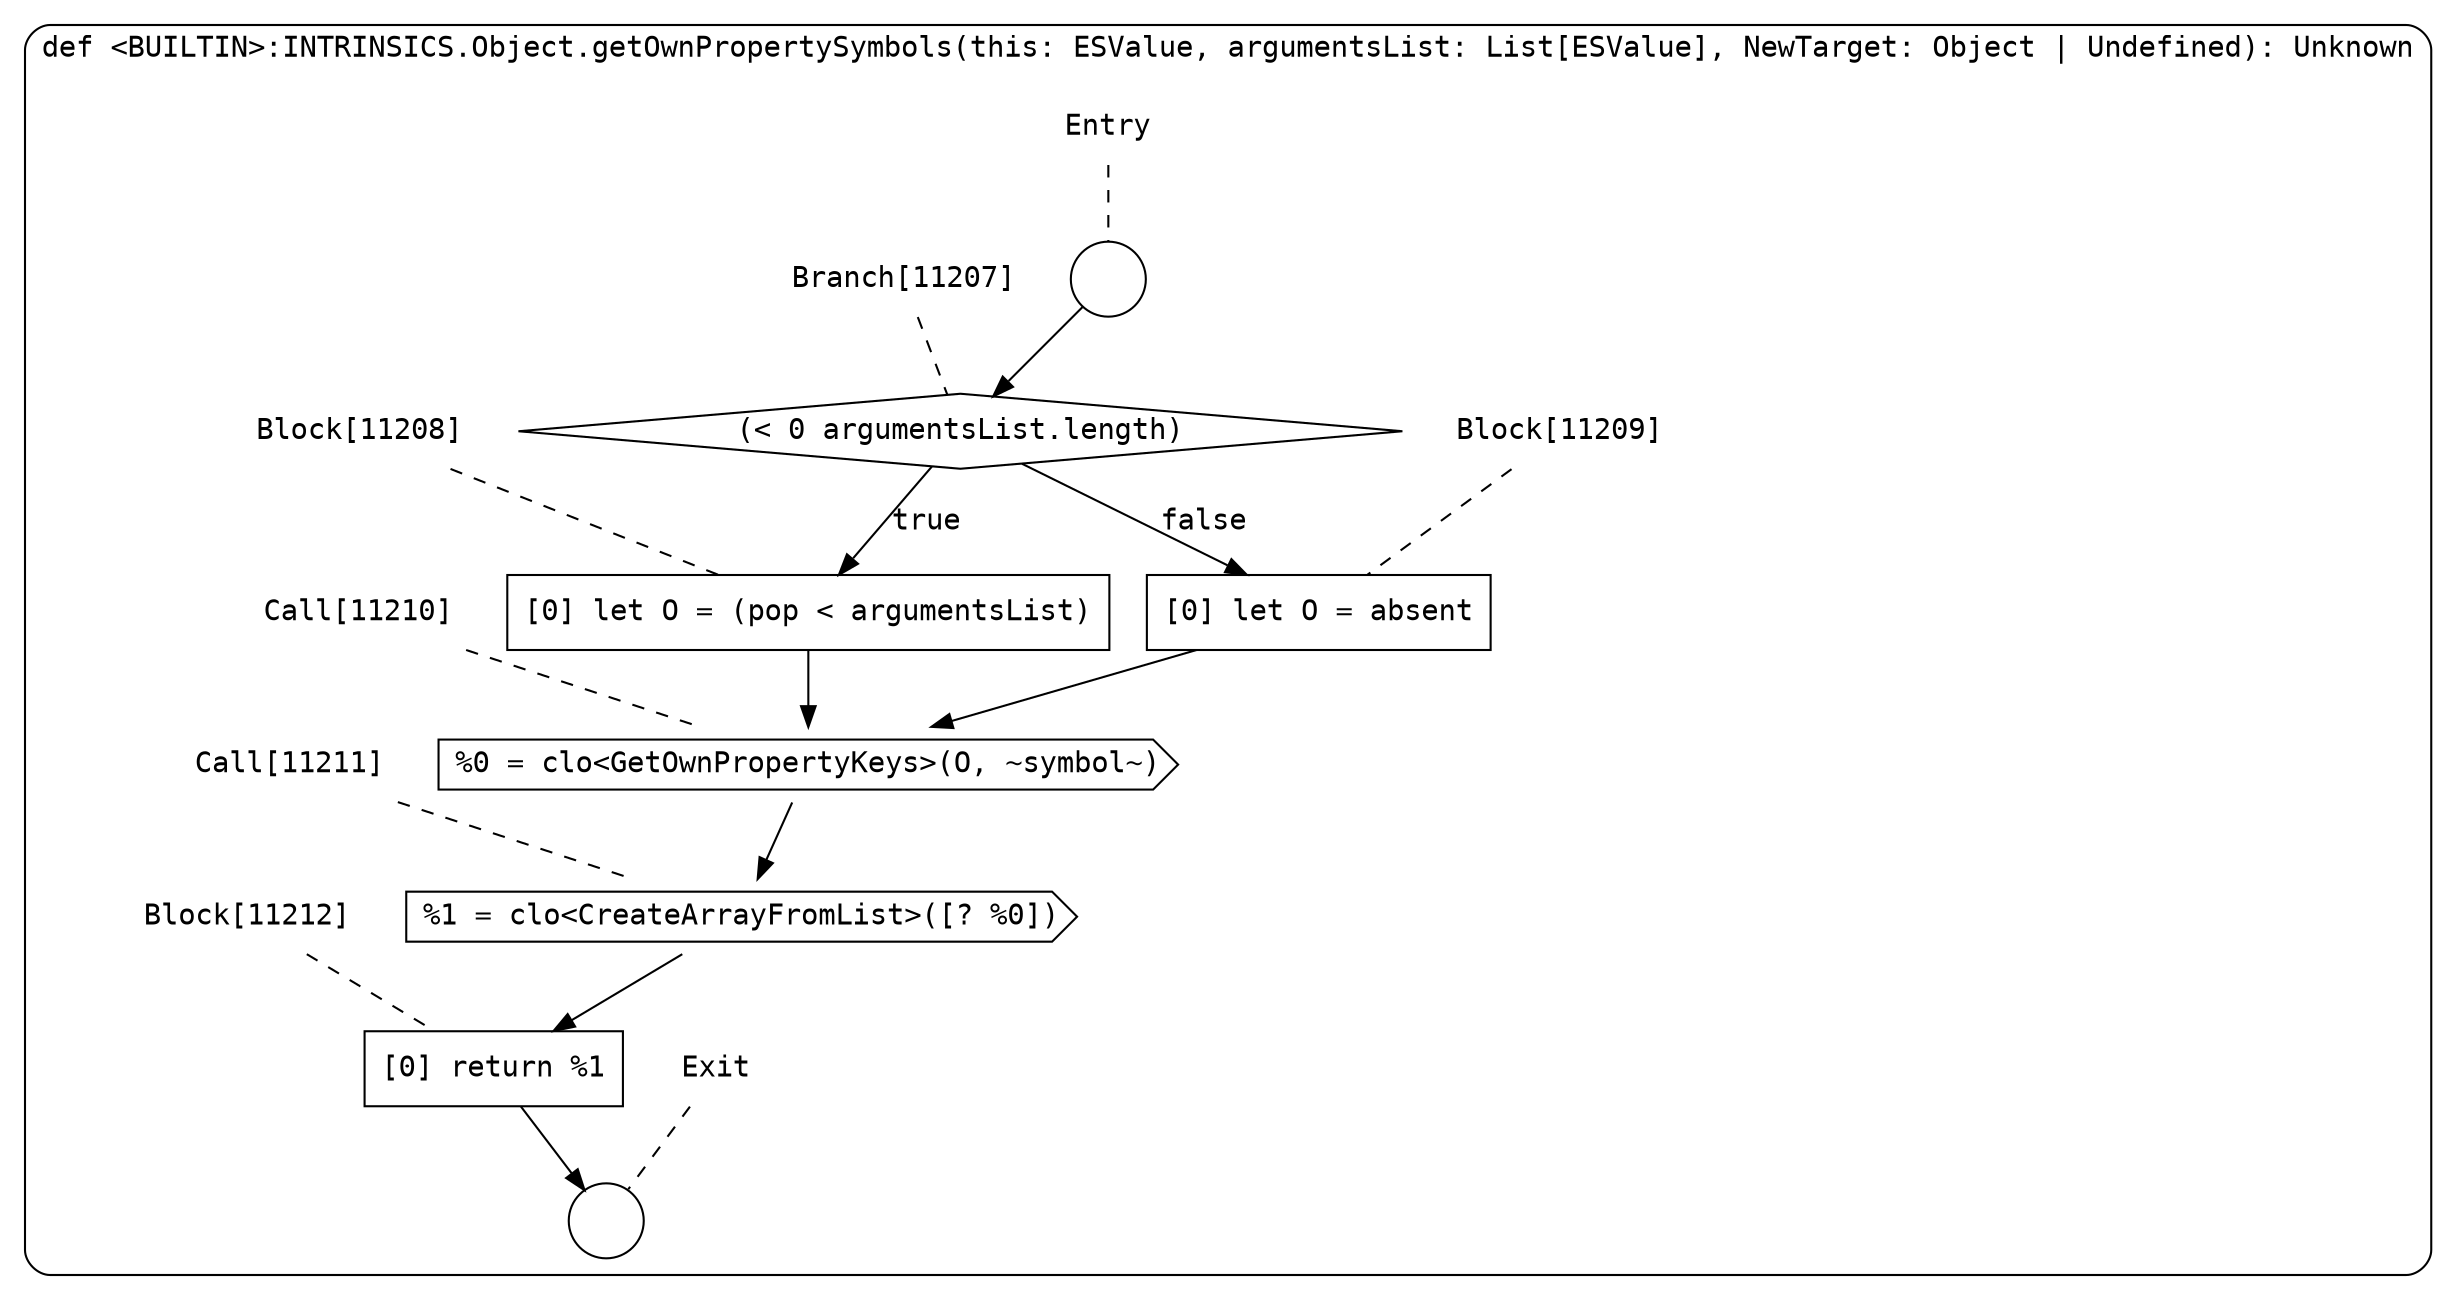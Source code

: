 digraph {
  graph [fontname = "Consolas"]
  node [fontname = "Consolas"]
  edge [fontname = "Consolas"]
  subgraph cluster2008 {
    label = "def <BUILTIN>:INTRINSICS.Object.getOwnPropertySymbols(this: ESValue, argumentsList: List[ESValue], NewTarget: Object | Undefined): Unknown"
    style = rounded
    cluster2008_entry_name [shape=none, label=<<font color="black">Entry</font>>]
    cluster2008_entry_name -> cluster2008_entry [arrowhead=none, color="black", style=dashed]
    cluster2008_entry [shape=circle label=" " color="black" fillcolor="white" style=filled]
    cluster2008_entry -> node11207 [color="black"]
    cluster2008_exit_name [shape=none, label=<<font color="black">Exit</font>>]
    cluster2008_exit_name -> cluster2008_exit [arrowhead=none, color="black", style=dashed]
    cluster2008_exit [shape=circle label=" " color="black" fillcolor="white" style=filled]
    node11207_name [shape=none, label=<<font color="black">Branch[11207]</font>>]
    node11207_name -> node11207 [arrowhead=none, color="black", style=dashed]
    node11207 [shape=diamond, label=<<font color="black">(&lt; 0 argumentsList.length)</font>> color="black" fillcolor="white", style=filled]
    node11207 -> node11208 [label=<<font color="black">true</font>> color="black"]
    node11207 -> node11209 [label=<<font color="black">false</font>> color="black"]
    node11208_name [shape=none, label=<<font color="black">Block[11208]</font>>]
    node11208_name -> node11208 [arrowhead=none, color="black", style=dashed]
    node11208 [shape=box, label=<<font color="black">[0] let O = (pop &lt; argumentsList)<BR ALIGN="LEFT"/></font>> color="black" fillcolor="white", style=filled]
    node11208 -> node11210 [color="black"]
    node11209_name [shape=none, label=<<font color="black">Block[11209]</font>>]
    node11209_name -> node11209 [arrowhead=none, color="black", style=dashed]
    node11209 [shape=box, label=<<font color="black">[0] let O = absent<BR ALIGN="LEFT"/></font>> color="black" fillcolor="white", style=filled]
    node11209 -> node11210 [color="black"]
    node11210_name [shape=none, label=<<font color="black">Call[11210]</font>>]
    node11210_name -> node11210 [arrowhead=none, color="black", style=dashed]
    node11210 [shape=cds, label=<<font color="black">%0 = clo&lt;GetOwnPropertyKeys&gt;(O, ~symbol~)</font>> color="black" fillcolor="white", style=filled]
    node11210 -> node11211 [color="black"]
    node11211_name [shape=none, label=<<font color="black">Call[11211]</font>>]
    node11211_name -> node11211 [arrowhead=none, color="black", style=dashed]
    node11211 [shape=cds, label=<<font color="black">%1 = clo&lt;CreateArrayFromList&gt;([? %0])</font>> color="black" fillcolor="white", style=filled]
    node11211 -> node11212 [color="black"]
    node11212_name [shape=none, label=<<font color="black">Block[11212]</font>>]
    node11212_name -> node11212 [arrowhead=none, color="black", style=dashed]
    node11212 [shape=box, label=<<font color="black">[0] return %1<BR ALIGN="LEFT"/></font>> color="black" fillcolor="white", style=filled]
    node11212 -> cluster2008_exit [color="black"]
  }
}